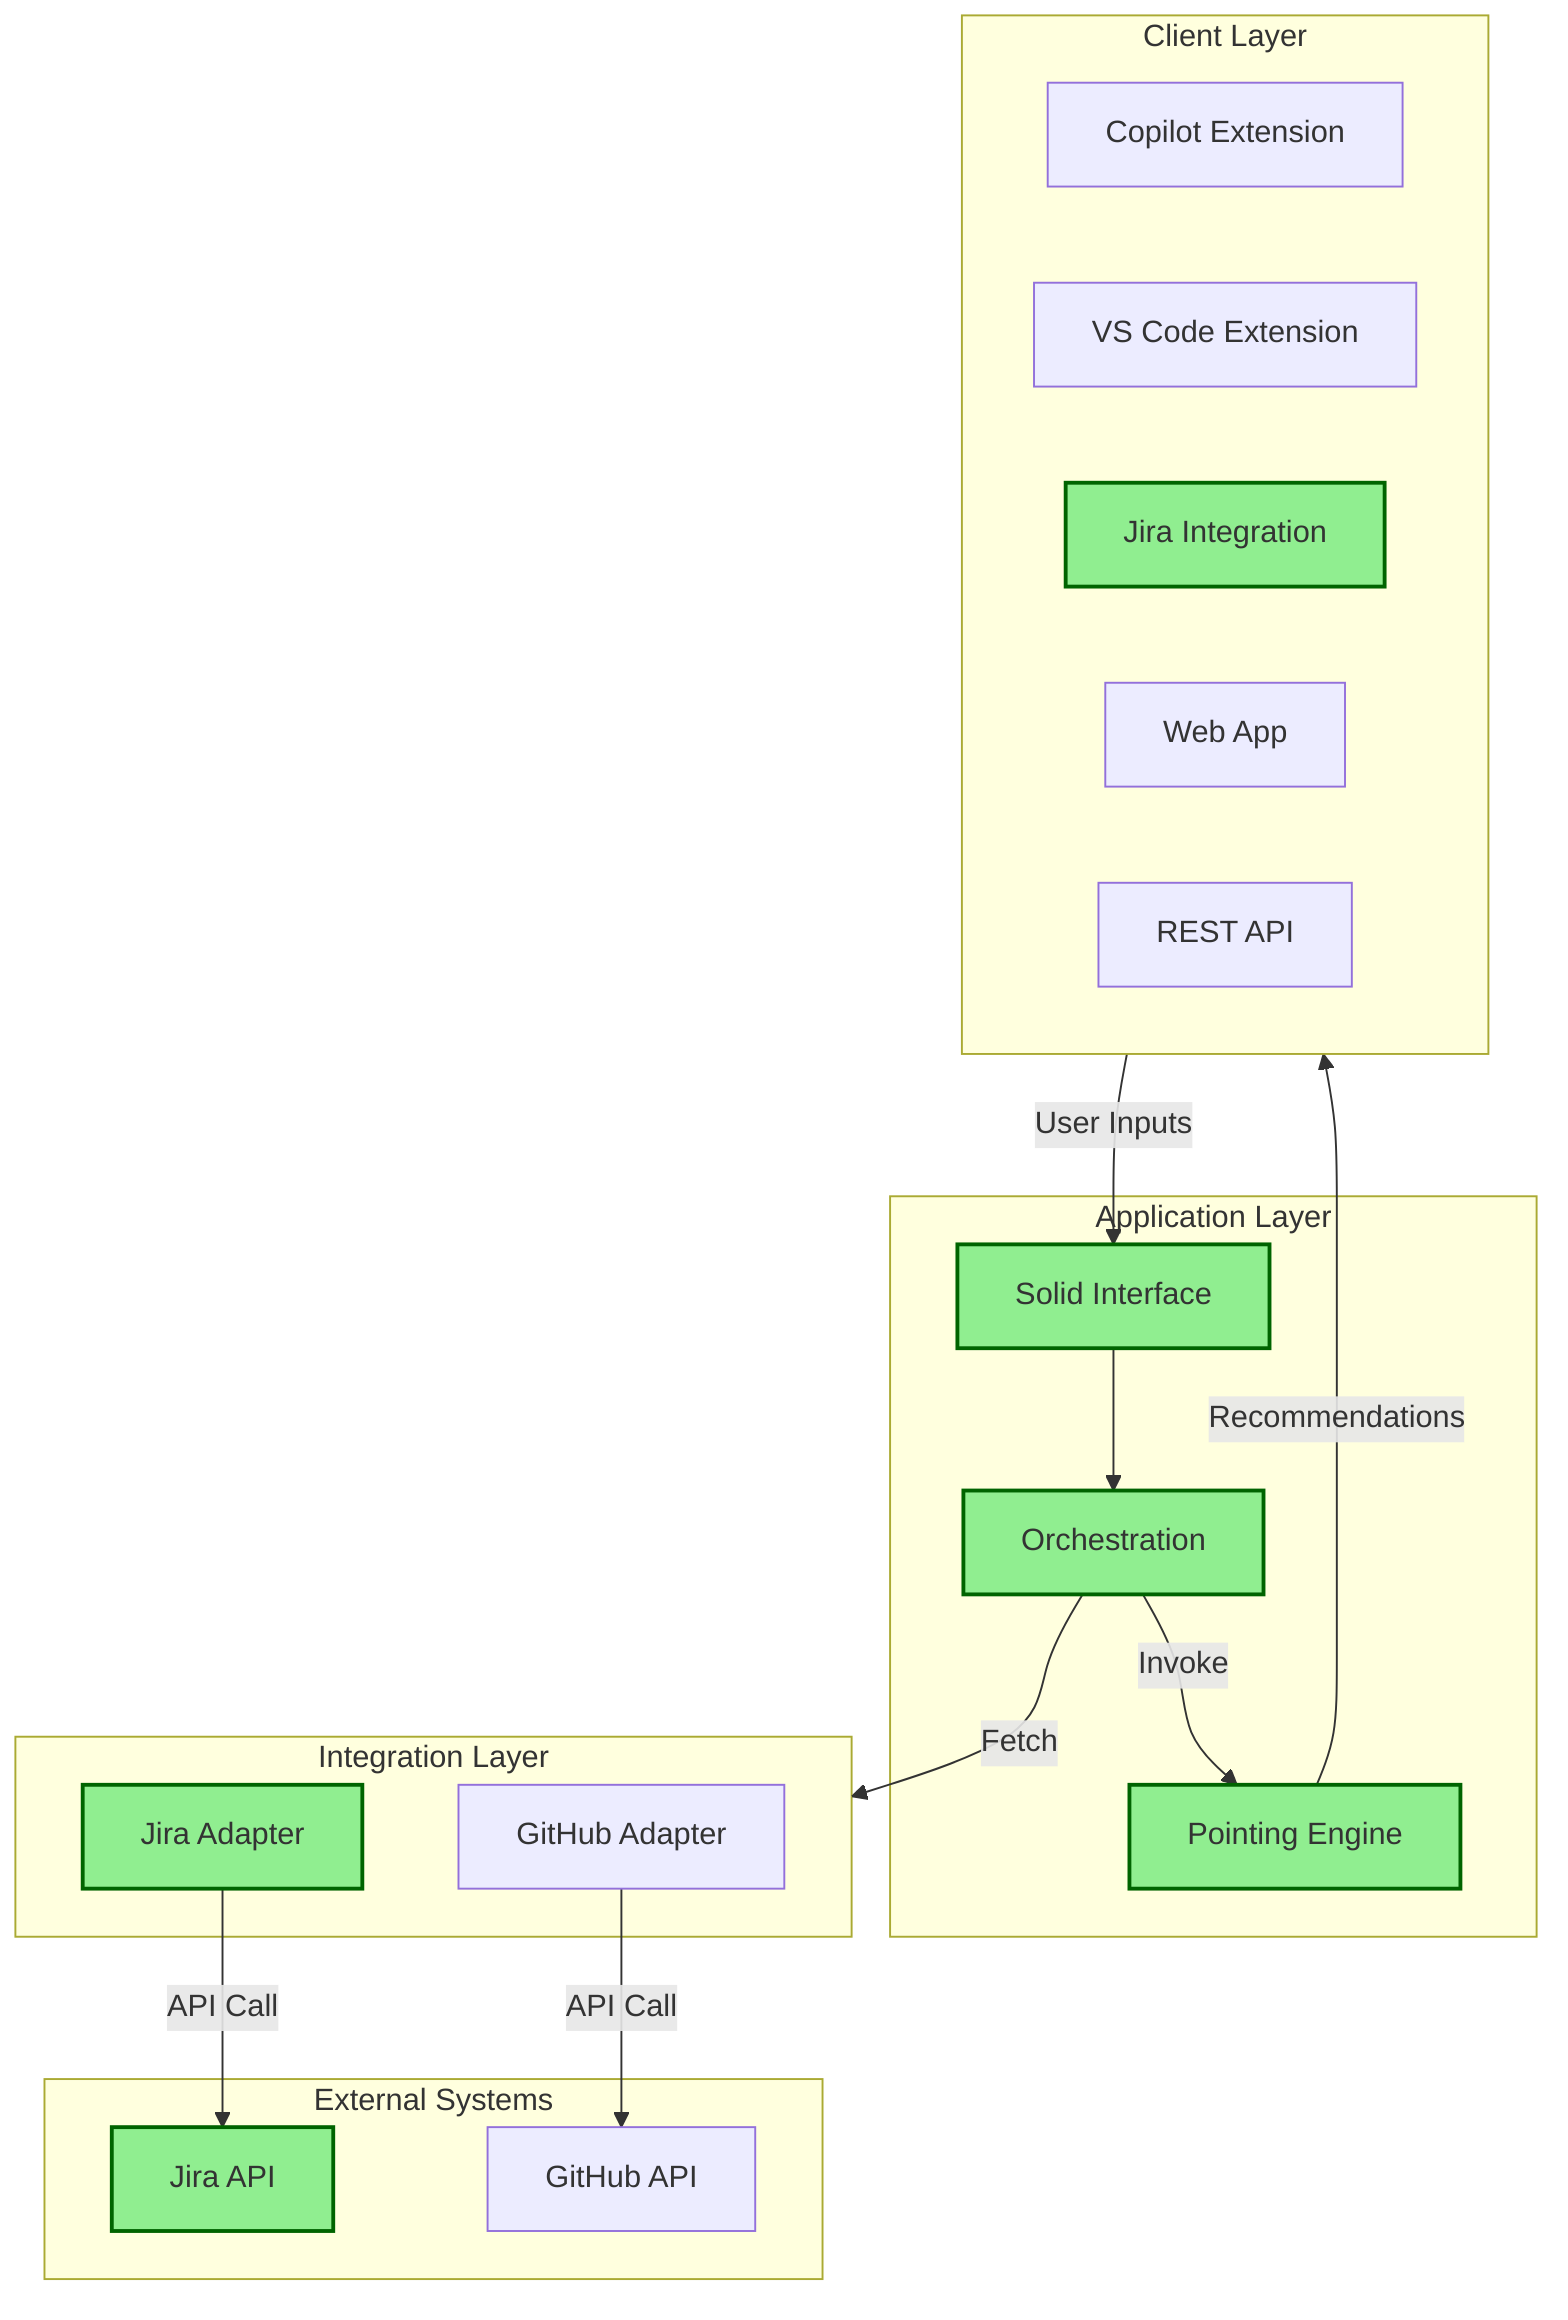 graph TD

%% Style definitions for completed components
classDef completed fill:#90EE90,stroke:#006400,stroke-width:2px

subgraph Client[Client Layer]
    %% Copilot Extension - Should store in the .pointless file. Should authenicate to OpenAI and Jira by using API keys in the extension settings?.
    UI[Copilot Extension] 
    UI2[VS Code Extension]
    UI3[Jira Integration]:::completed
    %% Web App - Should store context (ref stories, custom instruction). Should also have a way to download it to some file format like .pointless. in local storage. Should authenicate to Jira to pull stories, should have fields to do stories locally too, OpenAI should use my Key and we should have Firebase Auth.
    UI4[Web App] 
    UI5[REST API]
end

subgraph Logic[Application Layer]
    Interface[Solid Interface]:::completed
    Orchestration[Orchestration]:::completed
    CoreEngine[Pointing Engine]:::completed
end

subgraph Integration[Integration Layer]
    AdapterJira[Jira Adapter]:::completed
    AdapterGitHub[GitHub Adapter]
end

subgraph External[External Systems]
    JiraAPI[Jira API]:::completed
    GitHubAPI[GitHub API]
end

Client -->|User Inputs| Interface
Interface --> Orchestration
Orchestration -->|Fetch| Integration
AdapterJira -->|API Call| JiraAPI
AdapterGitHub -->|API Call| GitHubAPI
Orchestration -->|Invoke| CoreEngine
CoreEngine -->|Recommendations| Client